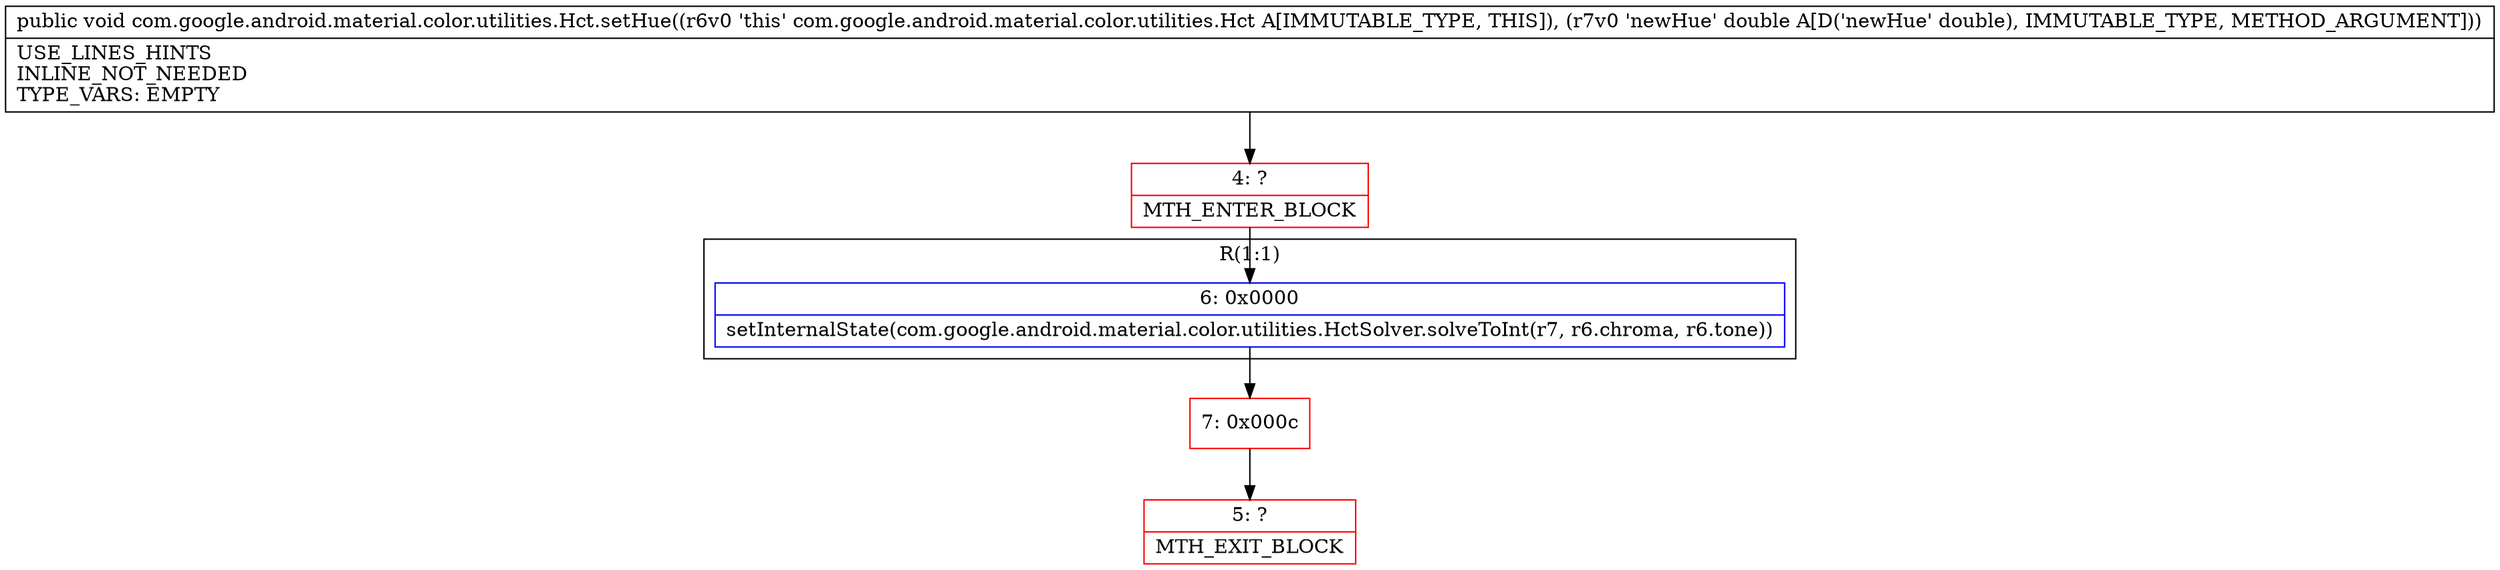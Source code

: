 digraph "CFG forcom.google.android.material.color.utilities.Hct.setHue(D)V" {
subgraph cluster_Region_1106790714 {
label = "R(1:1)";
node [shape=record,color=blue];
Node_6 [shape=record,label="{6\:\ 0x0000|setInternalState(com.google.android.material.color.utilities.HctSolver.solveToInt(r7, r6.chroma, r6.tone))\l}"];
}
Node_4 [shape=record,color=red,label="{4\:\ ?|MTH_ENTER_BLOCK\l}"];
Node_7 [shape=record,color=red,label="{7\:\ 0x000c}"];
Node_5 [shape=record,color=red,label="{5\:\ ?|MTH_EXIT_BLOCK\l}"];
MethodNode[shape=record,label="{public void com.google.android.material.color.utilities.Hct.setHue((r6v0 'this' com.google.android.material.color.utilities.Hct A[IMMUTABLE_TYPE, THIS]), (r7v0 'newHue' double A[D('newHue' double), IMMUTABLE_TYPE, METHOD_ARGUMENT]))  | USE_LINES_HINTS\lINLINE_NOT_NEEDED\lTYPE_VARS: EMPTY\l}"];
MethodNode -> Node_4;Node_6 -> Node_7;
Node_4 -> Node_6;
Node_7 -> Node_5;
}

